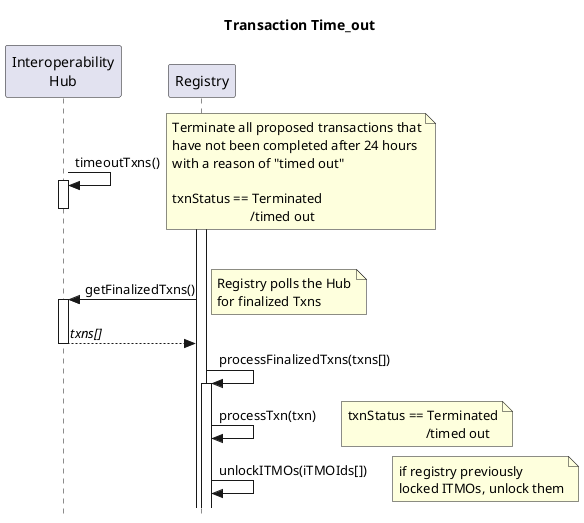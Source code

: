 @startuml TxnTime_out_Sequence

title Transaction Time_out

skinparam style strictuml

participant "Interoperability\nHub" as Hub
participant "Registry" as Reg

Hub -> Hub++: timeoutTxns()
note right: Terminate all proposed transactions that\nhave not been completed after 24 hours\nwith a reason of "timed out"\n\ntxnStatus == Terminated\n                       /timed out
deactivate Hub

activate Reg
Reg -> Hub++: getFinalizedTxns()
  note right: Registry polls the Hub\nfor finalized Txns
  
Reg <-- Hub: //txns[]//
deactivate Hub

Reg -> Reg: processFinalizedTxns(txns[])
activate Reg
Reg -> Reg: processTxn(txn)
note right: txnStatus == Terminated\n                       /timed out
Reg -> Reg: unlockITMOs(iTMOIds[])
note right: if registry previously\nlocked ITMOs, unlock them

@enduml
